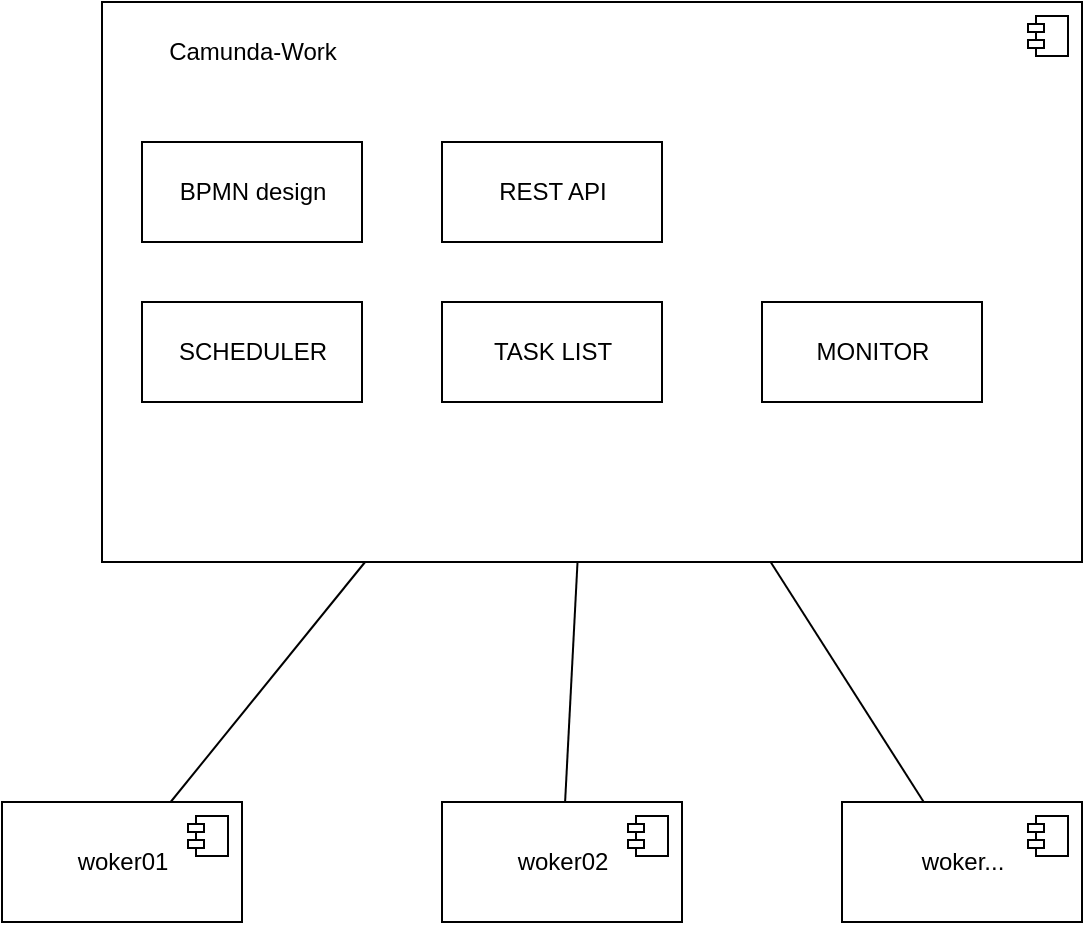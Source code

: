 <mxfile>
    <diagram id="hCOjujSpBskjphYUv4i9" name="第 1 页">
        <mxGraphModel dx="1066" dy="689" grid="1" gridSize="10" guides="1" tooltips="1" connect="1" arrows="1" fold="1" page="1" pageScale="1" pageWidth="827" pageHeight="1169" math="0" shadow="0">
            <root>
                <mxCell id="0"/>
                <mxCell id="1" parent="0"/>
                <mxCell id="3" value="" style="html=1;dropTarget=0;" parent="1" vertex="1">
                    <mxGeometry x="120" y="440" width="490" height="280" as="geometry"/>
                </mxCell>
                <mxCell id="4" value="" style="shape=module;jettyWidth=8;jettyHeight=4;" parent="3" vertex="1">
                    <mxGeometry x="1" width="20" height="20" relative="1" as="geometry">
                        <mxPoint x="-27" y="7" as="offset"/>
                    </mxGeometry>
                </mxCell>
                <mxCell id="11" style="edgeStyle=none;html=1;endArrow=none;endFill=0;" parent="1" source="5" target="3" edge="1">
                    <mxGeometry relative="1" as="geometry"/>
                </mxCell>
                <mxCell id="5" value="woker01" style="html=1;dropTarget=0;" parent="1" vertex="1">
                    <mxGeometry x="70" y="840" width="120" height="60" as="geometry"/>
                </mxCell>
                <mxCell id="6" value="" style="shape=module;jettyWidth=8;jettyHeight=4;" parent="5" vertex="1">
                    <mxGeometry x="1" width="20" height="20" relative="1" as="geometry">
                        <mxPoint x="-27" y="7" as="offset"/>
                    </mxGeometry>
                </mxCell>
                <mxCell id="14" style="edgeStyle=none;html=1;endArrow=none;endFill=0;" parent="1" source="7" target="3" edge="1">
                    <mxGeometry relative="1" as="geometry"/>
                </mxCell>
                <mxCell id="7" value="woker02" style="html=1;dropTarget=0;" parent="1" vertex="1">
                    <mxGeometry x="290" y="840" width="120" height="60" as="geometry"/>
                </mxCell>
                <mxCell id="8" value="" style="shape=module;jettyWidth=8;jettyHeight=4;" parent="7" vertex="1">
                    <mxGeometry x="1" width="20" height="20" relative="1" as="geometry">
                        <mxPoint x="-27" y="7" as="offset"/>
                    </mxGeometry>
                </mxCell>
                <mxCell id="13" style="edgeStyle=none;html=1;endArrow=none;endFill=0;" parent="1" source="9" target="3" edge="1">
                    <mxGeometry relative="1" as="geometry"/>
                </mxCell>
                <mxCell id="9" value="woker..." style="html=1;dropTarget=0;" parent="1" vertex="1">
                    <mxGeometry x="490" y="840" width="120" height="60" as="geometry"/>
                </mxCell>
                <mxCell id="10" value="" style="shape=module;jettyWidth=8;jettyHeight=4;" parent="9" vertex="1">
                    <mxGeometry x="1" width="20" height="20" relative="1" as="geometry">
                        <mxPoint x="-27" y="7" as="offset"/>
                    </mxGeometry>
                </mxCell>
                <mxCell id="15" value="BPMN design" style="html=1;" parent="1" vertex="1">
                    <mxGeometry x="140" y="510" width="110" height="50" as="geometry"/>
                </mxCell>
                <mxCell id="19" value="REST API" style="html=1;" parent="1" vertex="1">
                    <mxGeometry x="290" y="510" width="110" height="50" as="geometry"/>
                </mxCell>
                <mxCell id="20" value="SCHEDULER" style="html=1;" parent="1" vertex="1">
                    <mxGeometry x="140" y="590" width="110" height="50" as="geometry"/>
                </mxCell>
                <mxCell id="24" value="Camunda-Work" style="text;html=1;align=center;verticalAlign=middle;resizable=0;points=[];autosize=1;strokeColor=none;fillColor=none;" parent="1" vertex="1">
                    <mxGeometry x="140" y="450" width="110" height="30" as="geometry"/>
                </mxCell>
                <mxCell id="25" value="TASK LIST" style="html=1;" parent="1" vertex="1">
                    <mxGeometry x="290" y="590" width="110" height="50" as="geometry"/>
                </mxCell>
                <mxCell id="26" value="MONITOR" style="html=1;" parent="1" vertex="1">
                    <mxGeometry x="450" y="590" width="110" height="50" as="geometry"/>
                </mxCell>
            </root>
        </mxGraphModel>
    </diagram>
</mxfile>